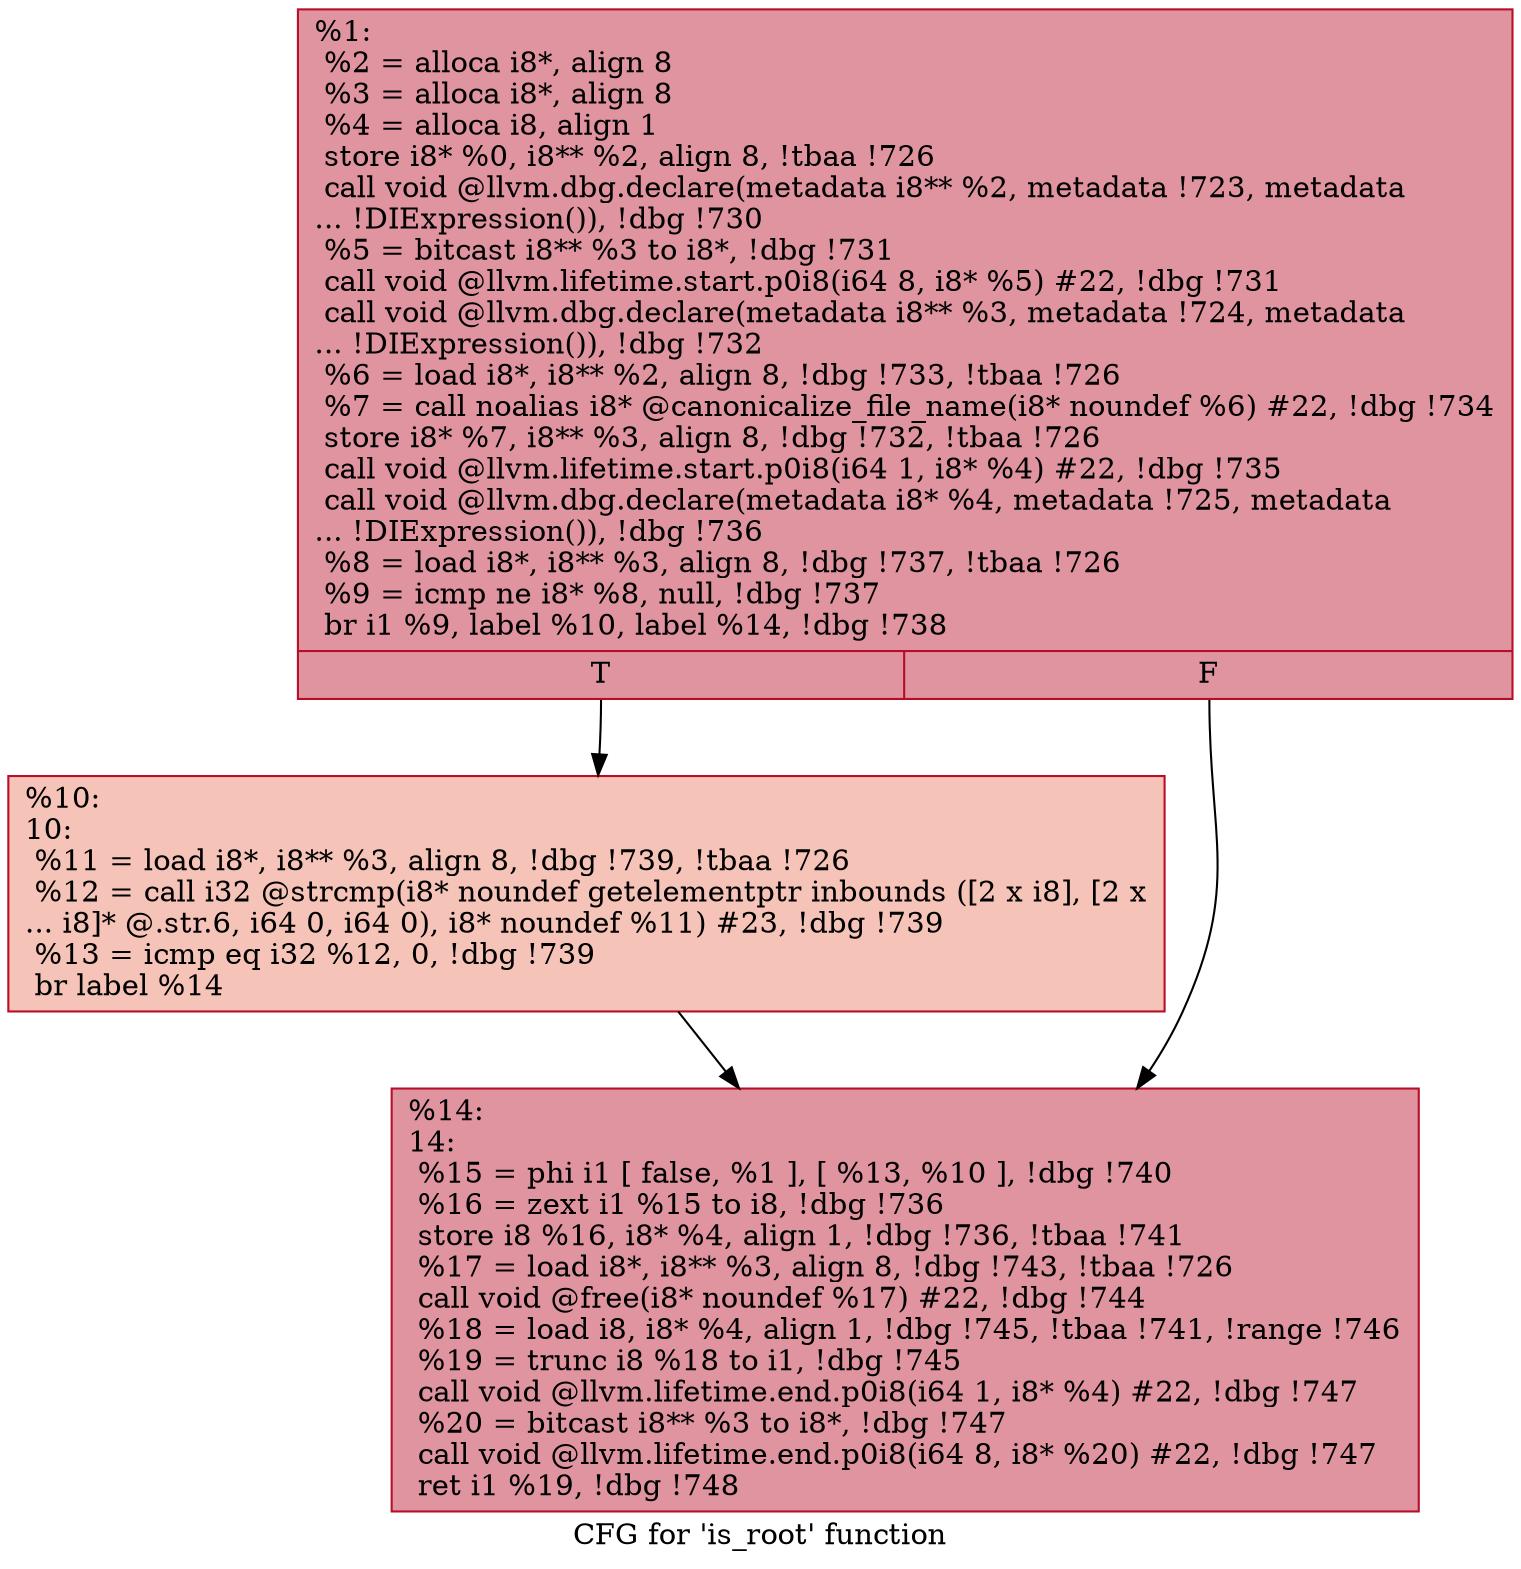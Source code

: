 digraph "CFG for 'is_root' function" {
	label="CFG for 'is_root' function";

	Node0x10156a0 [shape=record,color="#b70d28ff", style=filled, fillcolor="#b70d2870",label="{%1:\l  %2 = alloca i8*, align 8\l  %3 = alloca i8*, align 8\l  %4 = alloca i8, align 1\l  store i8* %0, i8** %2, align 8, !tbaa !726\l  call void @llvm.dbg.declare(metadata i8** %2, metadata !723, metadata\l... !DIExpression()), !dbg !730\l  %5 = bitcast i8** %3 to i8*, !dbg !731\l  call void @llvm.lifetime.start.p0i8(i64 8, i8* %5) #22, !dbg !731\l  call void @llvm.dbg.declare(metadata i8** %3, metadata !724, metadata\l... !DIExpression()), !dbg !732\l  %6 = load i8*, i8** %2, align 8, !dbg !733, !tbaa !726\l  %7 = call noalias i8* @canonicalize_file_name(i8* noundef %6) #22, !dbg !734\l  store i8* %7, i8** %3, align 8, !dbg !732, !tbaa !726\l  call void @llvm.lifetime.start.p0i8(i64 1, i8* %4) #22, !dbg !735\l  call void @llvm.dbg.declare(metadata i8* %4, metadata !725, metadata\l... !DIExpression()), !dbg !736\l  %8 = load i8*, i8** %3, align 8, !dbg !737, !tbaa !726\l  %9 = icmp ne i8* %8, null, !dbg !737\l  br i1 %9, label %10, label %14, !dbg !738\l|{<s0>T|<s1>F}}"];
	Node0x10156a0:s0 -> Node0x10156f0;
	Node0x10156a0:s1 -> Node0x1015740;
	Node0x10156f0 [shape=record,color="#b70d28ff", style=filled, fillcolor="#e8765c70",label="{%10:\l10:                                               \l  %11 = load i8*, i8** %3, align 8, !dbg !739, !tbaa !726\l  %12 = call i32 @strcmp(i8* noundef getelementptr inbounds ([2 x i8], [2 x\l... i8]* @.str.6, i64 0, i64 0), i8* noundef %11) #23, !dbg !739\l  %13 = icmp eq i32 %12, 0, !dbg !739\l  br label %14\l}"];
	Node0x10156f0 -> Node0x1015740;
	Node0x1015740 [shape=record,color="#b70d28ff", style=filled, fillcolor="#b70d2870",label="{%14:\l14:                                               \l  %15 = phi i1 [ false, %1 ], [ %13, %10 ], !dbg !740\l  %16 = zext i1 %15 to i8, !dbg !736\l  store i8 %16, i8* %4, align 1, !dbg !736, !tbaa !741\l  %17 = load i8*, i8** %3, align 8, !dbg !743, !tbaa !726\l  call void @free(i8* noundef %17) #22, !dbg !744\l  %18 = load i8, i8* %4, align 1, !dbg !745, !tbaa !741, !range !746\l  %19 = trunc i8 %18 to i1, !dbg !745\l  call void @llvm.lifetime.end.p0i8(i64 1, i8* %4) #22, !dbg !747\l  %20 = bitcast i8** %3 to i8*, !dbg !747\l  call void @llvm.lifetime.end.p0i8(i64 8, i8* %20) #22, !dbg !747\l  ret i1 %19, !dbg !748\l}"];
}
